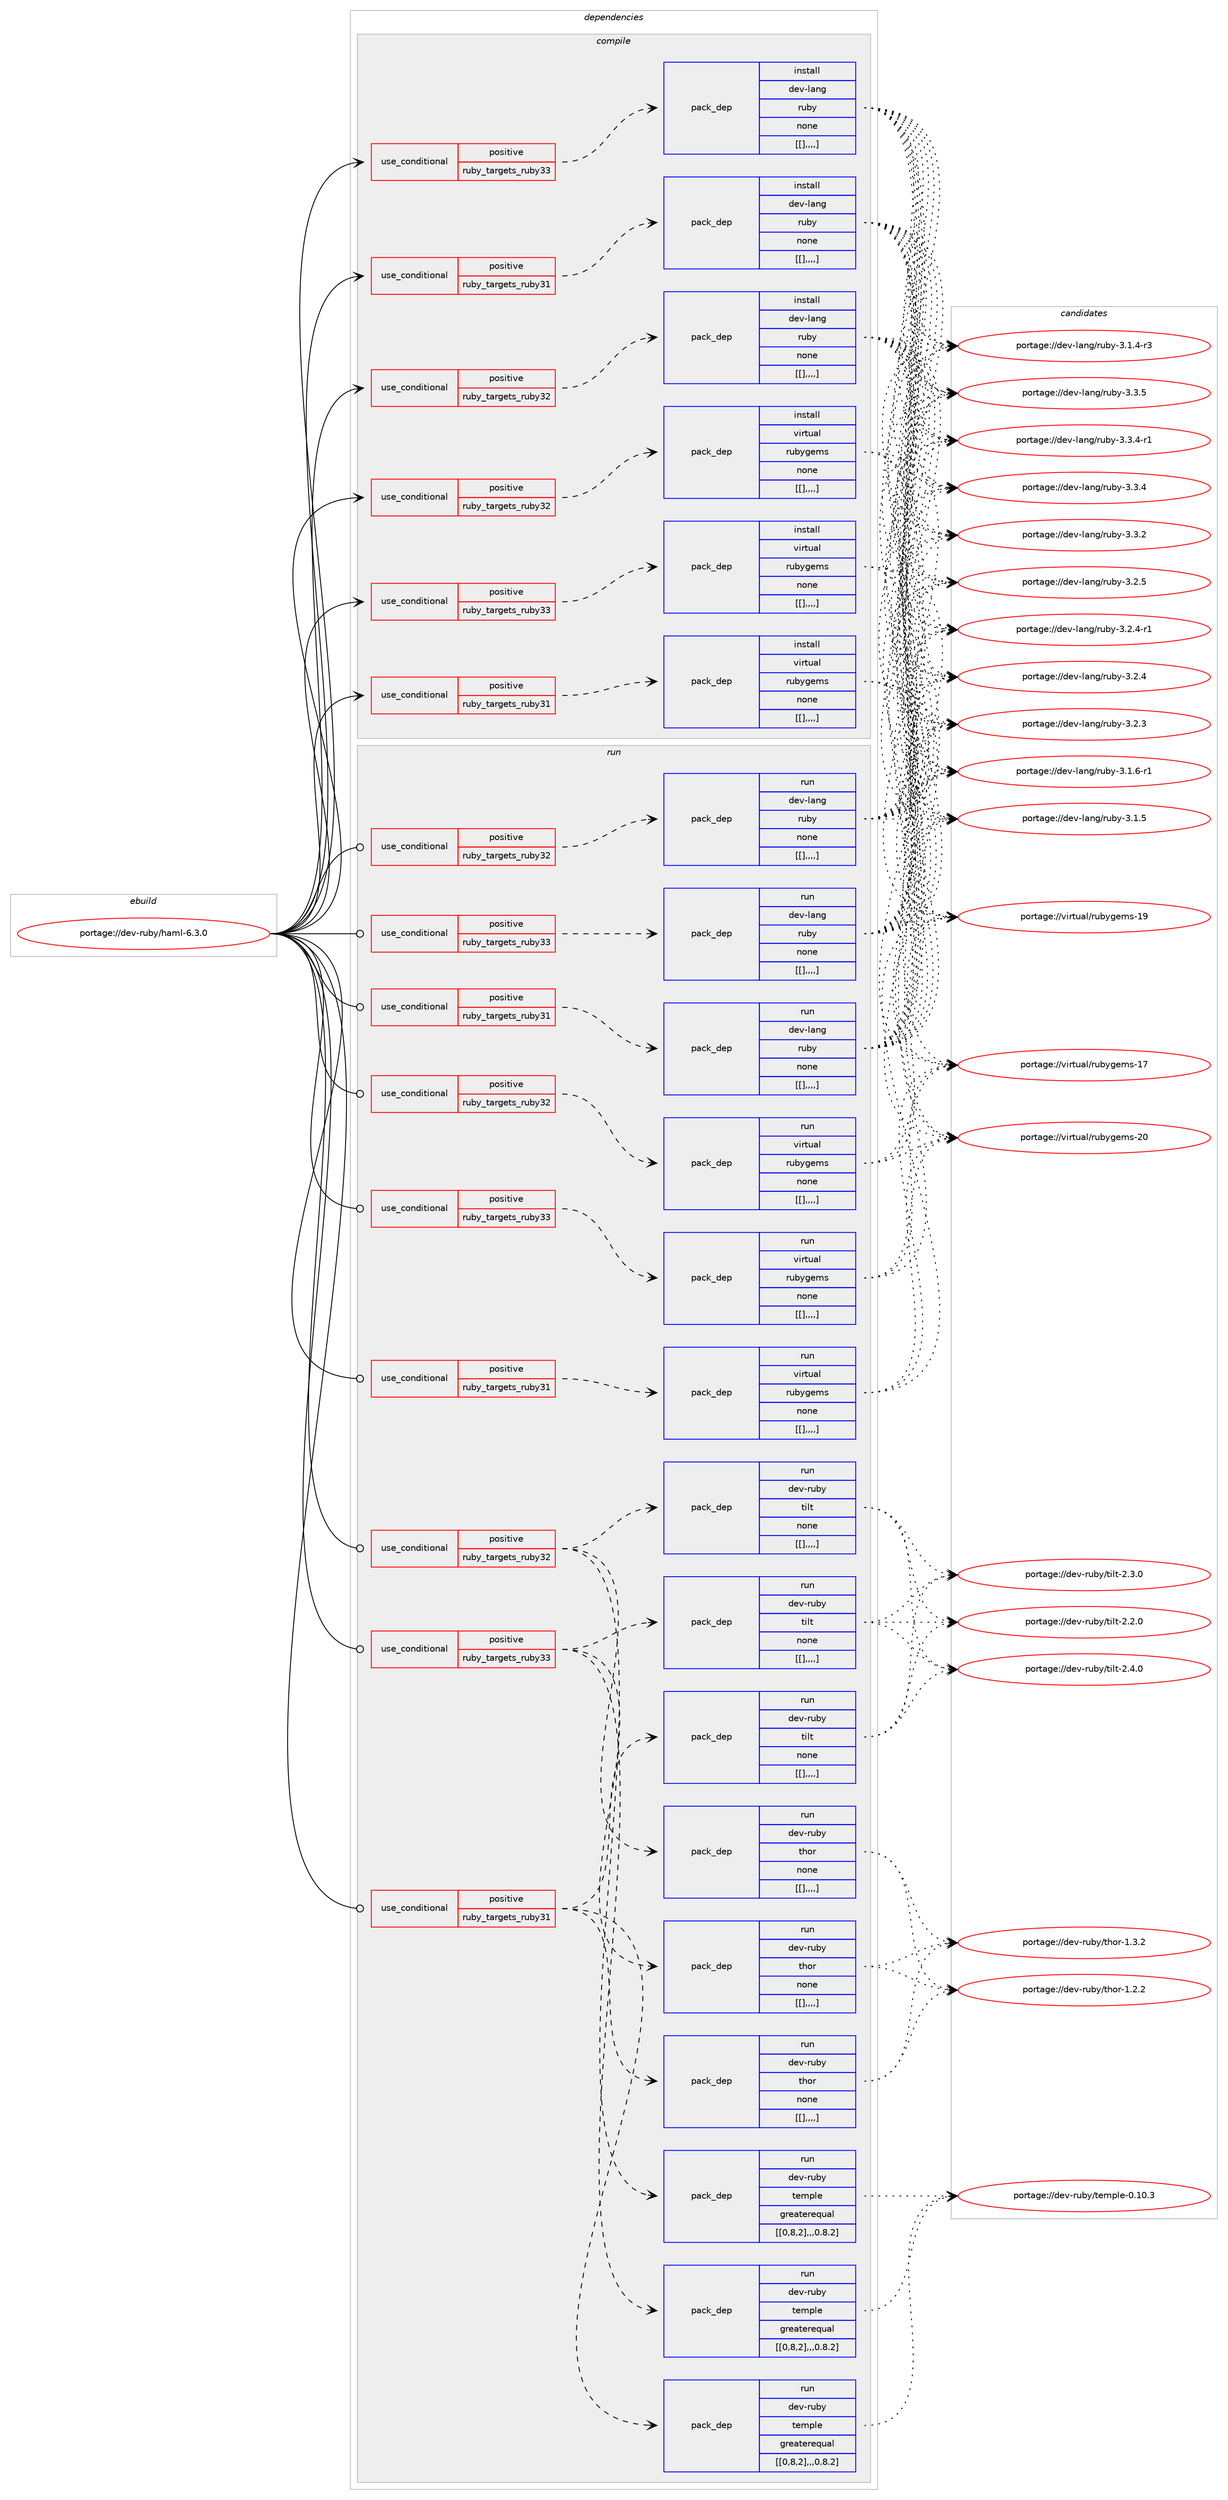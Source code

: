 digraph prolog {

# *************
# Graph options
# *************

newrank=true;
concentrate=true;
compound=true;
graph [rankdir=LR,fontname=Helvetica,fontsize=10,ranksep=1.5];#, ranksep=2.5, nodesep=0.2];
edge  [arrowhead=vee];
node  [fontname=Helvetica,fontsize=10];

# **********
# The ebuild
# **********

subgraph cluster_leftcol {
color=gray;
label=<<i>ebuild</i>>;
id [label="portage://dev-ruby/haml-6.3.0", color=red, width=4, href="../dev-ruby/haml-6.3.0.svg"];
}

# ****************
# The dependencies
# ****************

subgraph cluster_midcol {
color=gray;
label=<<i>dependencies</i>>;
subgraph cluster_compile {
fillcolor="#eeeeee";
style=filled;
label=<<i>compile</i>>;
subgraph cond52276 {
dependency195264 [label=<<TABLE BORDER="0" CELLBORDER="1" CELLSPACING="0" CELLPADDING="4"><TR><TD ROWSPAN="3" CELLPADDING="10">use_conditional</TD></TR><TR><TD>positive</TD></TR><TR><TD>ruby_targets_ruby31</TD></TR></TABLE>>, shape=none, color=red];
subgraph pack141578 {
dependency195267 [label=<<TABLE BORDER="0" CELLBORDER="1" CELLSPACING="0" CELLPADDING="4" WIDTH="220"><TR><TD ROWSPAN="6" CELLPADDING="30">pack_dep</TD></TR><TR><TD WIDTH="110">install</TD></TR><TR><TD>dev-lang</TD></TR><TR><TD>ruby</TD></TR><TR><TD>none</TD></TR><TR><TD>[[],,,,]</TD></TR></TABLE>>, shape=none, color=blue];
}
dependency195264:e -> dependency195267:w [weight=20,style="dashed",arrowhead="vee"];
}
id:e -> dependency195264:w [weight=20,style="solid",arrowhead="vee"];
subgraph cond52320 {
dependency195408 [label=<<TABLE BORDER="0" CELLBORDER="1" CELLSPACING="0" CELLPADDING="4"><TR><TD ROWSPAN="3" CELLPADDING="10">use_conditional</TD></TR><TR><TD>positive</TD></TR><TR><TD>ruby_targets_ruby31</TD></TR></TABLE>>, shape=none, color=red];
subgraph pack141654 {
dependency195412 [label=<<TABLE BORDER="0" CELLBORDER="1" CELLSPACING="0" CELLPADDING="4" WIDTH="220"><TR><TD ROWSPAN="6" CELLPADDING="30">pack_dep</TD></TR><TR><TD WIDTH="110">install</TD></TR><TR><TD>virtual</TD></TR><TR><TD>rubygems</TD></TR><TR><TD>none</TD></TR><TR><TD>[[],,,,]</TD></TR></TABLE>>, shape=none, color=blue];
}
dependency195408:e -> dependency195412:w [weight=20,style="dashed",arrowhead="vee"];
}
id:e -> dependency195408:w [weight=20,style="solid",arrowhead="vee"];
subgraph cond52357 {
dependency195420 [label=<<TABLE BORDER="0" CELLBORDER="1" CELLSPACING="0" CELLPADDING="4"><TR><TD ROWSPAN="3" CELLPADDING="10">use_conditional</TD></TR><TR><TD>positive</TD></TR><TR><TD>ruby_targets_ruby32</TD></TR></TABLE>>, shape=none, color=red];
subgraph pack141664 {
dependency195431 [label=<<TABLE BORDER="0" CELLBORDER="1" CELLSPACING="0" CELLPADDING="4" WIDTH="220"><TR><TD ROWSPAN="6" CELLPADDING="30">pack_dep</TD></TR><TR><TD WIDTH="110">install</TD></TR><TR><TD>dev-lang</TD></TR><TR><TD>ruby</TD></TR><TR><TD>none</TD></TR><TR><TD>[[],,,,]</TD></TR></TABLE>>, shape=none, color=blue];
}
dependency195420:e -> dependency195431:w [weight=20,style="dashed",arrowhead="vee"];
}
id:e -> dependency195420:w [weight=20,style="solid",arrowhead="vee"];
subgraph cond52369 {
dependency195451 [label=<<TABLE BORDER="0" CELLBORDER="1" CELLSPACING="0" CELLPADDING="4"><TR><TD ROWSPAN="3" CELLPADDING="10">use_conditional</TD></TR><TR><TD>positive</TD></TR><TR><TD>ruby_targets_ruby32</TD></TR></TABLE>>, shape=none, color=red];
subgraph pack141676 {
dependency195540 [label=<<TABLE BORDER="0" CELLBORDER="1" CELLSPACING="0" CELLPADDING="4" WIDTH="220"><TR><TD ROWSPAN="6" CELLPADDING="30">pack_dep</TD></TR><TR><TD WIDTH="110">install</TD></TR><TR><TD>virtual</TD></TR><TR><TD>rubygems</TD></TR><TR><TD>none</TD></TR><TR><TD>[[],,,,]</TD></TR></TABLE>>, shape=none, color=blue];
}
dependency195451:e -> dependency195540:w [weight=20,style="dashed",arrowhead="vee"];
}
id:e -> dependency195451:w [weight=20,style="solid",arrowhead="vee"];
subgraph cond52415 {
dependency195589 [label=<<TABLE BORDER="0" CELLBORDER="1" CELLSPACING="0" CELLPADDING="4"><TR><TD ROWSPAN="3" CELLPADDING="10">use_conditional</TD></TR><TR><TD>positive</TD></TR><TR><TD>ruby_targets_ruby33</TD></TR></TABLE>>, shape=none, color=red];
subgraph pack141751 {
dependency195683 [label=<<TABLE BORDER="0" CELLBORDER="1" CELLSPACING="0" CELLPADDING="4" WIDTH="220"><TR><TD ROWSPAN="6" CELLPADDING="30">pack_dep</TD></TR><TR><TD WIDTH="110">install</TD></TR><TR><TD>dev-lang</TD></TR><TR><TD>ruby</TD></TR><TR><TD>none</TD></TR><TR><TD>[[],,,,]</TD></TR></TABLE>>, shape=none, color=blue];
}
dependency195589:e -> dependency195683:w [weight=20,style="dashed",arrowhead="vee"];
}
id:e -> dependency195589:w [weight=20,style="solid",arrowhead="vee"];
subgraph cond52517 {
dependency195755 [label=<<TABLE BORDER="0" CELLBORDER="1" CELLSPACING="0" CELLPADDING="4"><TR><TD ROWSPAN="3" CELLPADDING="10">use_conditional</TD></TR><TR><TD>positive</TD></TR><TR><TD>ruby_targets_ruby33</TD></TR></TABLE>>, shape=none, color=red];
subgraph pack141834 {
dependency195760 [label=<<TABLE BORDER="0" CELLBORDER="1" CELLSPACING="0" CELLPADDING="4" WIDTH="220"><TR><TD ROWSPAN="6" CELLPADDING="30">pack_dep</TD></TR><TR><TD WIDTH="110">install</TD></TR><TR><TD>virtual</TD></TR><TR><TD>rubygems</TD></TR><TR><TD>none</TD></TR><TR><TD>[[],,,,]</TD></TR></TABLE>>, shape=none, color=blue];
}
dependency195755:e -> dependency195760:w [weight=20,style="dashed",arrowhead="vee"];
}
id:e -> dependency195755:w [weight=20,style="solid",arrowhead="vee"];
}
subgraph cluster_compileandrun {
fillcolor="#eeeeee";
style=filled;
label=<<i>compile and run</i>>;
}
subgraph cluster_run {
fillcolor="#eeeeee";
style=filled;
label=<<i>run</i>>;
subgraph cond52528 {
dependency195809 [label=<<TABLE BORDER="0" CELLBORDER="1" CELLSPACING="0" CELLPADDING="4"><TR><TD ROWSPAN="3" CELLPADDING="10">use_conditional</TD></TR><TR><TD>positive</TD></TR><TR><TD>ruby_targets_ruby31</TD></TR></TABLE>>, shape=none, color=red];
subgraph pack141889 {
dependency195895 [label=<<TABLE BORDER="0" CELLBORDER="1" CELLSPACING="0" CELLPADDING="4" WIDTH="220"><TR><TD ROWSPAN="6" CELLPADDING="30">pack_dep</TD></TR><TR><TD WIDTH="110">run</TD></TR><TR><TD>dev-lang</TD></TR><TR><TD>ruby</TD></TR><TR><TD>none</TD></TR><TR><TD>[[],,,,]</TD></TR></TABLE>>, shape=none, color=blue];
}
dependency195809:e -> dependency195895:w [weight=20,style="dashed",arrowhead="vee"];
}
id:e -> dependency195809:w [weight=20,style="solid",arrowhead="odot"];
subgraph cond52588 {
dependency196007 [label=<<TABLE BORDER="0" CELLBORDER="1" CELLSPACING="0" CELLPADDING="4"><TR><TD ROWSPAN="3" CELLPADDING="10">use_conditional</TD></TR><TR><TD>positive</TD></TR><TR><TD>ruby_targets_ruby31</TD></TR></TABLE>>, shape=none, color=red];
subgraph pack141988 {
dependency196032 [label=<<TABLE BORDER="0" CELLBORDER="1" CELLSPACING="0" CELLPADDING="4" WIDTH="220"><TR><TD ROWSPAN="6" CELLPADDING="30">pack_dep</TD></TR><TR><TD WIDTH="110">run</TD></TR><TR><TD>dev-ruby</TD></TR><TR><TD>temple</TD></TR><TR><TD>greaterequal</TD></TR><TR><TD>[[0,8,2],,,0.8.2]</TD></TR></TABLE>>, shape=none, color=blue];
}
dependency196007:e -> dependency196032:w [weight=20,style="dashed",arrowhead="vee"];
subgraph pack141990 {
dependency196056 [label=<<TABLE BORDER="0" CELLBORDER="1" CELLSPACING="0" CELLPADDING="4" WIDTH="220"><TR><TD ROWSPAN="6" CELLPADDING="30">pack_dep</TD></TR><TR><TD WIDTH="110">run</TD></TR><TR><TD>dev-ruby</TD></TR><TR><TD>thor</TD></TR><TR><TD>none</TD></TR><TR><TD>[[],,,,]</TD></TR></TABLE>>, shape=none, color=blue];
}
dependency196007:e -> dependency196056:w [weight=20,style="dashed",arrowhead="vee"];
subgraph pack142000 {
dependency196059 [label=<<TABLE BORDER="0" CELLBORDER="1" CELLSPACING="0" CELLPADDING="4" WIDTH="220"><TR><TD ROWSPAN="6" CELLPADDING="30">pack_dep</TD></TR><TR><TD WIDTH="110">run</TD></TR><TR><TD>dev-ruby</TD></TR><TR><TD>tilt</TD></TR><TR><TD>none</TD></TR><TR><TD>[[],,,,]</TD></TR></TABLE>>, shape=none, color=blue];
}
dependency196007:e -> dependency196059:w [weight=20,style="dashed",arrowhead="vee"];
}
id:e -> dependency196007:w [weight=20,style="solid",arrowhead="odot"];
subgraph cond52663 {
dependency196088 [label=<<TABLE BORDER="0" CELLBORDER="1" CELLSPACING="0" CELLPADDING="4"><TR><TD ROWSPAN="3" CELLPADDING="10">use_conditional</TD></TR><TR><TD>positive</TD></TR><TR><TD>ruby_targets_ruby31</TD></TR></TABLE>>, shape=none, color=red];
subgraph pack142016 {
dependency196098 [label=<<TABLE BORDER="0" CELLBORDER="1" CELLSPACING="0" CELLPADDING="4" WIDTH="220"><TR><TD ROWSPAN="6" CELLPADDING="30">pack_dep</TD></TR><TR><TD WIDTH="110">run</TD></TR><TR><TD>virtual</TD></TR><TR><TD>rubygems</TD></TR><TR><TD>none</TD></TR><TR><TD>[[],,,,]</TD></TR></TABLE>>, shape=none, color=blue];
}
dependency196088:e -> dependency196098:w [weight=20,style="dashed",arrowhead="vee"];
}
id:e -> dependency196088:w [weight=20,style="solid",arrowhead="odot"];
subgraph cond52670 {
dependency196122 [label=<<TABLE BORDER="0" CELLBORDER="1" CELLSPACING="0" CELLPADDING="4"><TR><TD ROWSPAN="3" CELLPADDING="10">use_conditional</TD></TR><TR><TD>positive</TD></TR><TR><TD>ruby_targets_ruby32</TD></TR></TABLE>>, shape=none, color=red];
subgraph pack142107 {
dependency196269 [label=<<TABLE BORDER="0" CELLBORDER="1" CELLSPACING="0" CELLPADDING="4" WIDTH="220"><TR><TD ROWSPAN="6" CELLPADDING="30">pack_dep</TD></TR><TR><TD WIDTH="110">run</TD></TR><TR><TD>dev-lang</TD></TR><TR><TD>ruby</TD></TR><TR><TD>none</TD></TR><TR><TD>[[],,,,]</TD></TR></TABLE>>, shape=none, color=blue];
}
dependency196122:e -> dependency196269:w [weight=20,style="dashed",arrowhead="vee"];
}
id:e -> dependency196122:w [weight=20,style="solid",arrowhead="odot"];
subgraph cond52757 {
dependency196351 [label=<<TABLE BORDER="0" CELLBORDER="1" CELLSPACING="0" CELLPADDING="4"><TR><TD ROWSPAN="3" CELLPADDING="10">use_conditional</TD></TR><TR><TD>positive</TD></TR><TR><TD>ruby_targets_ruby32</TD></TR></TABLE>>, shape=none, color=red];
subgraph pack142160 {
dependency196390 [label=<<TABLE BORDER="0" CELLBORDER="1" CELLSPACING="0" CELLPADDING="4" WIDTH="220"><TR><TD ROWSPAN="6" CELLPADDING="30">pack_dep</TD></TR><TR><TD WIDTH="110">run</TD></TR><TR><TD>dev-ruby</TD></TR><TR><TD>temple</TD></TR><TR><TD>greaterequal</TD></TR><TR><TD>[[0,8,2],,,0.8.2]</TD></TR></TABLE>>, shape=none, color=blue];
}
dependency196351:e -> dependency196390:w [weight=20,style="dashed",arrowhead="vee"];
subgraph pack142182 {
dependency196413 [label=<<TABLE BORDER="0" CELLBORDER="1" CELLSPACING="0" CELLPADDING="4" WIDTH="220"><TR><TD ROWSPAN="6" CELLPADDING="30">pack_dep</TD></TR><TR><TD WIDTH="110">run</TD></TR><TR><TD>dev-ruby</TD></TR><TR><TD>thor</TD></TR><TR><TD>none</TD></TR><TR><TD>[[],,,,]</TD></TR></TABLE>>, shape=none, color=blue];
}
dependency196351:e -> dependency196413:w [weight=20,style="dashed",arrowhead="vee"];
subgraph pack142196 {
dependency196420 [label=<<TABLE BORDER="0" CELLBORDER="1" CELLSPACING="0" CELLPADDING="4" WIDTH="220"><TR><TD ROWSPAN="6" CELLPADDING="30">pack_dep</TD></TR><TR><TD WIDTH="110">run</TD></TR><TR><TD>dev-ruby</TD></TR><TR><TD>tilt</TD></TR><TR><TD>none</TD></TR><TR><TD>[[],,,,]</TD></TR></TABLE>>, shape=none, color=blue];
}
dependency196351:e -> dependency196420:w [weight=20,style="dashed",arrowhead="vee"];
}
id:e -> dependency196351:w [weight=20,style="solid",arrowhead="odot"];
subgraph cond52820 {
dependency196444 [label=<<TABLE BORDER="0" CELLBORDER="1" CELLSPACING="0" CELLPADDING="4"><TR><TD ROWSPAN="3" CELLPADDING="10">use_conditional</TD></TR><TR><TD>positive</TD></TR><TR><TD>ruby_targets_ruby32</TD></TR></TABLE>>, shape=none, color=red];
subgraph pack142223 {
dependency196463 [label=<<TABLE BORDER="0" CELLBORDER="1" CELLSPACING="0" CELLPADDING="4" WIDTH="220"><TR><TD ROWSPAN="6" CELLPADDING="30">pack_dep</TD></TR><TR><TD WIDTH="110">run</TD></TR><TR><TD>virtual</TD></TR><TR><TD>rubygems</TD></TR><TR><TD>none</TD></TR><TR><TD>[[],,,,]</TD></TR></TABLE>>, shape=none, color=blue];
}
dependency196444:e -> dependency196463:w [weight=20,style="dashed",arrowhead="vee"];
}
id:e -> dependency196444:w [weight=20,style="solid",arrowhead="odot"];
subgraph cond52842 {
dependency196489 [label=<<TABLE BORDER="0" CELLBORDER="1" CELLSPACING="0" CELLPADDING="4"><TR><TD ROWSPAN="3" CELLPADDING="10">use_conditional</TD></TR><TR><TD>positive</TD></TR><TR><TD>ruby_targets_ruby33</TD></TR></TABLE>>, shape=none, color=red];
subgraph pack142262 {
dependency196553 [label=<<TABLE BORDER="0" CELLBORDER="1" CELLSPACING="0" CELLPADDING="4" WIDTH="220"><TR><TD ROWSPAN="6" CELLPADDING="30">pack_dep</TD></TR><TR><TD WIDTH="110">run</TD></TR><TR><TD>dev-lang</TD></TR><TR><TD>ruby</TD></TR><TR><TD>none</TD></TR><TR><TD>[[],,,,]</TD></TR></TABLE>>, shape=none, color=blue];
}
dependency196489:e -> dependency196553:w [weight=20,style="dashed",arrowhead="vee"];
}
id:e -> dependency196489:w [weight=20,style="solid",arrowhead="odot"];
subgraph cond52902 {
dependency196650 [label=<<TABLE BORDER="0" CELLBORDER="1" CELLSPACING="0" CELLPADDING="4"><TR><TD ROWSPAN="3" CELLPADDING="10">use_conditional</TD></TR><TR><TD>positive</TD></TR><TR><TD>ruby_targets_ruby33</TD></TR></TABLE>>, shape=none, color=red];
subgraph pack142328 {
dependency196654 [label=<<TABLE BORDER="0" CELLBORDER="1" CELLSPACING="0" CELLPADDING="4" WIDTH="220"><TR><TD ROWSPAN="6" CELLPADDING="30">pack_dep</TD></TR><TR><TD WIDTH="110">run</TD></TR><TR><TD>dev-ruby</TD></TR><TR><TD>temple</TD></TR><TR><TD>greaterequal</TD></TR><TR><TD>[[0,8,2],,,0.8.2]</TD></TR></TABLE>>, shape=none, color=blue];
}
dependency196650:e -> dependency196654:w [weight=20,style="dashed",arrowhead="vee"];
subgraph pack142331 {
dependency196657 [label=<<TABLE BORDER="0" CELLBORDER="1" CELLSPACING="0" CELLPADDING="4" WIDTH="220"><TR><TD ROWSPAN="6" CELLPADDING="30">pack_dep</TD></TR><TR><TD WIDTH="110">run</TD></TR><TR><TD>dev-ruby</TD></TR><TR><TD>thor</TD></TR><TR><TD>none</TD></TR><TR><TD>[[],,,,]</TD></TR></TABLE>>, shape=none, color=blue];
}
dependency196650:e -> dependency196657:w [weight=20,style="dashed",arrowhead="vee"];
subgraph pack142334 {
dependency196678 [label=<<TABLE BORDER="0" CELLBORDER="1" CELLSPACING="0" CELLPADDING="4" WIDTH="220"><TR><TD ROWSPAN="6" CELLPADDING="30">pack_dep</TD></TR><TR><TD WIDTH="110">run</TD></TR><TR><TD>dev-ruby</TD></TR><TR><TD>tilt</TD></TR><TR><TD>none</TD></TR><TR><TD>[[],,,,]</TD></TR></TABLE>>, shape=none, color=blue];
}
dependency196650:e -> dependency196678:w [weight=20,style="dashed",arrowhead="vee"];
}
id:e -> dependency196650:w [weight=20,style="solid",arrowhead="odot"];
subgraph cond52951 {
dependency196762 [label=<<TABLE BORDER="0" CELLBORDER="1" CELLSPACING="0" CELLPADDING="4"><TR><TD ROWSPAN="3" CELLPADDING="10">use_conditional</TD></TR><TR><TD>positive</TD></TR><TR><TD>ruby_targets_ruby33</TD></TR></TABLE>>, shape=none, color=red];
subgraph pack142389 {
dependency196786 [label=<<TABLE BORDER="0" CELLBORDER="1" CELLSPACING="0" CELLPADDING="4" WIDTH="220"><TR><TD ROWSPAN="6" CELLPADDING="30">pack_dep</TD></TR><TR><TD WIDTH="110">run</TD></TR><TR><TD>virtual</TD></TR><TR><TD>rubygems</TD></TR><TR><TD>none</TD></TR><TR><TD>[[],,,,]</TD></TR></TABLE>>, shape=none, color=blue];
}
dependency196762:e -> dependency196786:w [weight=20,style="dashed",arrowhead="vee"];
}
id:e -> dependency196762:w [weight=20,style="solid",arrowhead="odot"];
}
}

# **************
# The candidates
# **************

subgraph cluster_choices {
rank=same;
color=gray;
label=<<i>candidates</i>>;

subgraph choice141958 {
color=black;
nodesep=1;
choice10010111845108971101034711411798121455146514653 [label="portage://dev-lang/ruby-3.3.5", color=red, width=4,href="../dev-lang/ruby-3.3.5.svg"];
choice100101118451089711010347114117981214551465146524511449 [label="portage://dev-lang/ruby-3.3.4-r1", color=red, width=4,href="../dev-lang/ruby-3.3.4-r1.svg"];
choice10010111845108971101034711411798121455146514652 [label="portage://dev-lang/ruby-3.3.4", color=red, width=4,href="../dev-lang/ruby-3.3.4.svg"];
choice10010111845108971101034711411798121455146514650 [label="portage://dev-lang/ruby-3.3.2", color=red, width=4,href="../dev-lang/ruby-3.3.2.svg"];
choice10010111845108971101034711411798121455146504653 [label="portage://dev-lang/ruby-3.2.5", color=red, width=4,href="../dev-lang/ruby-3.2.5.svg"];
choice100101118451089711010347114117981214551465046524511449 [label="portage://dev-lang/ruby-3.2.4-r1", color=red, width=4,href="../dev-lang/ruby-3.2.4-r1.svg"];
choice10010111845108971101034711411798121455146504652 [label="portage://dev-lang/ruby-3.2.4", color=red, width=4,href="../dev-lang/ruby-3.2.4.svg"];
choice10010111845108971101034711411798121455146504651 [label="portage://dev-lang/ruby-3.2.3", color=red, width=4,href="../dev-lang/ruby-3.2.3.svg"];
choice100101118451089711010347114117981214551464946544511449 [label="portage://dev-lang/ruby-3.1.6-r1", color=red, width=4,href="../dev-lang/ruby-3.1.6-r1.svg"];
choice10010111845108971101034711411798121455146494653 [label="portage://dev-lang/ruby-3.1.5", color=red, width=4,href="../dev-lang/ruby-3.1.5.svg"];
choice100101118451089711010347114117981214551464946524511451 [label="portage://dev-lang/ruby-3.1.4-r3", color=red, width=4,href="../dev-lang/ruby-3.1.4-r3.svg"];
dependency195267:e -> choice10010111845108971101034711411798121455146514653:w [style=dotted,weight="100"];
dependency195267:e -> choice100101118451089711010347114117981214551465146524511449:w [style=dotted,weight="100"];
dependency195267:e -> choice10010111845108971101034711411798121455146514652:w [style=dotted,weight="100"];
dependency195267:e -> choice10010111845108971101034711411798121455146514650:w [style=dotted,weight="100"];
dependency195267:e -> choice10010111845108971101034711411798121455146504653:w [style=dotted,weight="100"];
dependency195267:e -> choice100101118451089711010347114117981214551465046524511449:w [style=dotted,weight="100"];
dependency195267:e -> choice10010111845108971101034711411798121455146504652:w [style=dotted,weight="100"];
dependency195267:e -> choice10010111845108971101034711411798121455146504651:w [style=dotted,weight="100"];
dependency195267:e -> choice100101118451089711010347114117981214551464946544511449:w [style=dotted,weight="100"];
dependency195267:e -> choice10010111845108971101034711411798121455146494653:w [style=dotted,weight="100"];
dependency195267:e -> choice100101118451089711010347114117981214551464946524511451:w [style=dotted,weight="100"];
}
subgraph choice141981 {
color=black;
nodesep=1;
choice118105114116117971084711411798121103101109115455048 [label="portage://virtual/rubygems-20", color=red, width=4,href="../virtual/rubygems-20.svg"];
choice118105114116117971084711411798121103101109115454957 [label="portage://virtual/rubygems-19", color=red, width=4,href="../virtual/rubygems-19.svg"];
choice118105114116117971084711411798121103101109115454955 [label="portage://virtual/rubygems-17", color=red, width=4,href="../virtual/rubygems-17.svg"];
dependency195412:e -> choice118105114116117971084711411798121103101109115455048:w [style=dotted,weight="100"];
dependency195412:e -> choice118105114116117971084711411798121103101109115454957:w [style=dotted,weight="100"];
dependency195412:e -> choice118105114116117971084711411798121103101109115454955:w [style=dotted,weight="100"];
}
subgraph choice141982 {
color=black;
nodesep=1;
choice10010111845108971101034711411798121455146514653 [label="portage://dev-lang/ruby-3.3.5", color=red, width=4,href="../dev-lang/ruby-3.3.5.svg"];
choice100101118451089711010347114117981214551465146524511449 [label="portage://dev-lang/ruby-3.3.4-r1", color=red, width=4,href="../dev-lang/ruby-3.3.4-r1.svg"];
choice10010111845108971101034711411798121455146514652 [label="portage://dev-lang/ruby-3.3.4", color=red, width=4,href="../dev-lang/ruby-3.3.4.svg"];
choice10010111845108971101034711411798121455146514650 [label="portage://dev-lang/ruby-3.3.2", color=red, width=4,href="../dev-lang/ruby-3.3.2.svg"];
choice10010111845108971101034711411798121455146504653 [label="portage://dev-lang/ruby-3.2.5", color=red, width=4,href="../dev-lang/ruby-3.2.5.svg"];
choice100101118451089711010347114117981214551465046524511449 [label="portage://dev-lang/ruby-3.2.4-r1", color=red, width=4,href="../dev-lang/ruby-3.2.4-r1.svg"];
choice10010111845108971101034711411798121455146504652 [label="portage://dev-lang/ruby-3.2.4", color=red, width=4,href="../dev-lang/ruby-3.2.4.svg"];
choice10010111845108971101034711411798121455146504651 [label="portage://dev-lang/ruby-3.2.3", color=red, width=4,href="../dev-lang/ruby-3.2.3.svg"];
choice100101118451089711010347114117981214551464946544511449 [label="portage://dev-lang/ruby-3.1.6-r1", color=red, width=4,href="../dev-lang/ruby-3.1.6-r1.svg"];
choice10010111845108971101034711411798121455146494653 [label="portage://dev-lang/ruby-3.1.5", color=red, width=4,href="../dev-lang/ruby-3.1.5.svg"];
choice100101118451089711010347114117981214551464946524511451 [label="portage://dev-lang/ruby-3.1.4-r3", color=red, width=4,href="../dev-lang/ruby-3.1.4-r3.svg"];
dependency195431:e -> choice10010111845108971101034711411798121455146514653:w [style=dotted,weight="100"];
dependency195431:e -> choice100101118451089711010347114117981214551465146524511449:w [style=dotted,weight="100"];
dependency195431:e -> choice10010111845108971101034711411798121455146514652:w [style=dotted,weight="100"];
dependency195431:e -> choice10010111845108971101034711411798121455146514650:w [style=dotted,weight="100"];
dependency195431:e -> choice10010111845108971101034711411798121455146504653:w [style=dotted,weight="100"];
dependency195431:e -> choice100101118451089711010347114117981214551465046524511449:w [style=dotted,weight="100"];
dependency195431:e -> choice10010111845108971101034711411798121455146504652:w [style=dotted,weight="100"];
dependency195431:e -> choice10010111845108971101034711411798121455146504651:w [style=dotted,weight="100"];
dependency195431:e -> choice100101118451089711010347114117981214551464946544511449:w [style=dotted,weight="100"];
dependency195431:e -> choice10010111845108971101034711411798121455146494653:w [style=dotted,weight="100"];
dependency195431:e -> choice100101118451089711010347114117981214551464946524511451:w [style=dotted,weight="100"];
}
subgraph choice141994 {
color=black;
nodesep=1;
choice118105114116117971084711411798121103101109115455048 [label="portage://virtual/rubygems-20", color=red, width=4,href="../virtual/rubygems-20.svg"];
choice118105114116117971084711411798121103101109115454957 [label="portage://virtual/rubygems-19", color=red, width=4,href="../virtual/rubygems-19.svg"];
choice118105114116117971084711411798121103101109115454955 [label="portage://virtual/rubygems-17", color=red, width=4,href="../virtual/rubygems-17.svg"];
dependency195540:e -> choice118105114116117971084711411798121103101109115455048:w [style=dotted,weight="100"];
dependency195540:e -> choice118105114116117971084711411798121103101109115454957:w [style=dotted,weight="100"];
dependency195540:e -> choice118105114116117971084711411798121103101109115454955:w [style=dotted,weight="100"];
}
subgraph choice142010 {
color=black;
nodesep=1;
choice10010111845108971101034711411798121455146514653 [label="portage://dev-lang/ruby-3.3.5", color=red, width=4,href="../dev-lang/ruby-3.3.5.svg"];
choice100101118451089711010347114117981214551465146524511449 [label="portage://dev-lang/ruby-3.3.4-r1", color=red, width=4,href="../dev-lang/ruby-3.3.4-r1.svg"];
choice10010111845108971101034711411798121455146514652 [label="portage://dev-lang/ruby-3.3.4", color=red, width=4,href="../dev-lang/ruby-3.3.4.svg"];
choice10010111845108971101034711411798121455146514650 [label="portage://dev-lang/ruby-3.3.2", color=red, width=4,href="../dev-lang/ruby-3.3.2.svg"];
choice10010111845108971101034711411798121455146504653 [label="portage://dev-lang/ruby-3.2.5", color=red, width=4,href="../dev-lang/ruby-3.2.5.svg"];
choice100101118451089711010347114117981214551465046524511449 [label="portage://dev-lang/ruby-3.2.4-r1", color=red, width=4,href="../dev-lang/ruby-3.2.4-r1.svg"];
choice10010111845108971101034711411798121455146504652 [label="portage://dev-lang/ruby-3.2.4", color=red, width=4,href="../dev-lang/ruby-3.2.4.svg"];
choice10010111845108971101034711411798121455146504651 [label="portage://dev-lang/ruby-3.2.3", color=red, width=4,href="../dev-lang/ruby-3.2.3.svg"];
choice100101118451089711010347114117981214551464946544511449 [label="portage://dev-lang/ruby-3.1.6-r1", color=red, width=4,href="../dev-lang/ruby-3.1.6-r1.svg"];
choice10010111845108971101034711411798121455146494653 [label="portage://dev-lang/ruby-3.1.5", color=red, width=4,href="../dev-lang/ruby-3.1.5.svg"];
choice100101118451089711010347114117981214551464946524511451 [label="portage://dev-lang/ruby-3.1.4-r3", color=red, width=4,href="../dev-lang/ruby-3.1.4-r3.svg"];
dependency195683:e -> choice10010111845108971101034711411798121455146514653:w [style=dotted,weight="100"];
dependency195683:e -> choice100101118451089711010347114117981214551465146524511449:w [style=dotted,weight="100"];
dependency195683:e -> choice10010111845108971101034711411798121455146514652:w [style=dotted,weight="100"];
dependency195683:e -> choice10010111845108971101034711411798121455146514650:w [style=dotted,weight="100"];
dependency195683:e -> choice10010111845108971101034711411798121455146504653:w [style=dotted,weight="100"];
dependency195683:e -> choice100101118451089711010347114117981214551465046524511449:w [style=dotted,weight="100"];
dependency195683:e -> choice10010111845108971101034711411798121455146504652:w [style=dotted,weight="100"];
dependency195683:e -> choice10010111845108971101034711411798121455146504651:w [style=dotted,weight="100"];
dependency195683:e -> choice100101118451089711010347114117981214551464946544511449:w [style=dotted,weight="100"];
dependency195683:e -> choice10010111845108971101034711411798121455146494653:w [style=dotted,weight="100"];
dependency195683:e -> choice100101118451089711010347114117981214551464946524511451:w [style=dotted,weight="100"];
}
subgraph choice142019 {
color=black;
nodesep=1;
choice118105114116117971084711411798121103101109115455048 [label="portage://virtual/rubygems-20", color=red, width=4,href="../virtual/rubygems-20.svg"];
choice118105114116117971084711411798121103101109115454957 [label="portage://virtual/rubygems-19", color=red, width=4,href="../virtual/rubygems-19.svg"];
choice118105114116117971084711411798121103101109115454955 [label="portage://virtual/rubygems-17", color=red, width=4,href="../virtual/rubygems-17.svg"];
dependency195760:e -> choice118105114116117971084711411798121103101109115455048:w [style=dotted,weight="100"];
dependency195760:e -> choice118105114116117971084711411798121103101109115454957:w [style=dotted,weight="100"];
dependency195760:e -> choice118105114116117971084711411798121103101109115454955:w [style=dotted,weight="100"];
}
subgraph choice142038 {
color=black;
nodesep=1;
choice10010111845108971101034711411798121455146514653 [label="portage://dev-lang/ruby-3.3.5", color=red, width=4,href="../dev-lang/ruby-3.3.5.svg"];
choice100101118451089711010347114117981214551465146524511449 [label="portage://dev-lang/ruby-3.3.4-r1", color=red, width=4,href="../dev-lang/ruby-3.3.4-r1.svg"];
choice10010111845108971101034711411798121455146514652 [label="portage://dev-lang/ruby-3.3.4", color=red, width=4,href="../dev-lang/ruby-3.3.4.svg"];
choice10010111845108971101034711411798121455146514650 [label="portage://dev-lang/ruby-3.3.2", color=red, width=4,href="../dev-lang/ruby-3.3.2.svg"];
choice10010111845108971101034711411798121455146504653 [label="portage://dev-lang/ruby-3.2.5", color=red, width=4,href="../dev-lang/ruby-3.2.5.svg"];
choice100101118451089711010347114117981214551465046524511449 [label="portage://dev-lang/ruby-3.2.4-r1", color=red, width=4,href="../dev-lang/ruby-3.2.4-r1.svg"];
choice10010111845108971101034711411798121455146504652 [label="portage://dev-lang/ruby-3.2.4", color=red, width=4,href="../dev-lang/ruby-3.2.4.svg"];
choice10010111845108971101034711411798121455146504651 [label="portage://dev-lang/ruby-3.2.3", color=red, width=4,href="../dev-lang/ruby-3.2.3.svg"];
choice100101118451089711010347114117981214551464946544511449 [label="portage://dev-lang/ruby-3.1.6-r1", color=red, width=4,href="../dev-lang/ruby-3.1.6-r1.svg"];
choice10010111845108971101034711411798121455146494653 [label="portage://dev-lang/ruby-3.1.5", color=red, width=4,href="../dev-lang/ruby-3.1.5.svg"];
choice100101118451089711010347114117981214551464946524511451 [label="portage://dev-lang/ruby-3.1.4-r3", color=red, width=4,href="../dev-lang/ruby-3.1.4-r3.svg"];
dependency195895:e -> choice10010111845108971101034711411798121455146514653:w [style=dotted,weight="100"];
dependency195895:e -> choice100101118451089711010347114117981214551465146524511449:w [style=dotted,weight="100"];
dependency195895:e -> choice10010111845108971101034711411798121455146514652:w [style=dotted,weight="100"];
dependency195895:e -> choice10010111845108971101034711411798121455146514650:w [style=dotted,weight="100"];
dependency195895:e -> choice10010111845108971101034711411798121455146504653:w [style=dotted,weight="100"];
dependency195895:e -> choice100101118451089711010347114117981214551465046524511449:w [style=dotted,weight="100"];
dependency195895:e -> choice10010111845108971101034711411798121455146504652:w [style=dotted,weight="100"];
dependency195895:e -> choice10010111845108971101034711411798121455146504651:w [style=dotted,weight="100"];
dependency195895:e -> choice100101118451089711010347114117981214551464946544511449:w [style=dotted,weight="100"];
dependency195895:e -> choice10010111845108971101034711411798121455146494653:w [style=dotted,weight="100"];
dependency195895:e -> choice100101118451089711010347114117981214551464946524511451:w [style=dotted,weight="100"];
}
subgraph choice142104 {
color=black;
nodesep=1;
choice10010111845114117981214711610110911210810145484649484651 [label="portage://dev-ruby/temple-0.10.3", color=red, width=4,href="../dev-ruby/temple-0.10.3.svg"];
dependency196032:e -> choice10010111845114117981214711610110911210810145484649484651:w [style=dotted,weight="100"];
}
subgraph choice142140 {
color=black;
nodesep=1;
choice100101118451141179812147116104111114454946514650 [label="portage://dev-ruby/thor-1.3.2", color=red, width=4,href="../dev-ruby/thor-1.3.2.svg"];
choice100101118451141179812147116104111114454946504650 [label="portage://dev-ruby/thor-1.2.2", color=red, width=4,href="../dev-ruby/thor-1.2.2.svg"];
dependency196056:e -> choice100101118451141179812147116104111114454946514650:w [style=dotted,weight="100"];
dependency196056:e -> choice100101118451141179812147116104111114454946504650:w [style=dotted,weight="100"];
}
subgraph choice142157 {
color=black;
nodesep=1;
choice100101118451141179812147116105108116455046524648 [label="portage://dev-ruby/tilt-2.4.0", color=red, width=4,href="../dev-ruby/tilt-2.4.0.svg"];
choice100101118451141179812147116105108116455046514648 [label="portage://dev-ruby/tilt-2.3.0", color=red, width=4,href="../dev-ruby/tilt-2.3.0.svg"];
choice100101118451141179812147116105108116455046504648 [label="portage://dev-ruby/tilt-2.2.0", color=red, width=4,href="../dev-ruby/tilt-2.2.0.svg"];
dependency196059:e -> choice100101118451141179812147116105108116455046524648:w [style=dotted,weight="100"];
dependency196059:e -> choice100101118451141179812147116105108116455046514648:w [style=dotted,weight="100"];
dependency196059:e -> choice100101118451141179812147116105108116455046504648:w [style=dotted,weight="100"];
}
subgraph choice142161 {
color=black;
nodesep=1;
choice118105114116117971084711411798121103101109115455048 [label="portage://virtual/rubygems-20", color=red, width=4,href="../virtual/rubygems-20.svg"];
choice118105114116117971084711411798121103101109115454957 [label="portage://virtual/rubygems-19", color=red, width=4,href="../virtual/rubygems-19.svg"];
choice118105114116117971084711411798121103101109115454955 [label="portage://virtual/rubygems-17", color=red, width=4,href="../virtual/rubygems-17.svg"];
dependency196098:e -> choice118105114116117971084711411798121103101109115455048:w [style=dotted,weight="100"];
dependency196098:e -> choice118105114116117971084711411798121103101109115454957:w [style=dotted,weight="100"];
dependency196098:e -> choice118105114116117971084711411798121103101109115454955:w [style=dotted,weight="100"];
}
subgraph choice142171 {
color=black;
nodesep=1;
choice10010111845108971101034711411798121455146514653 [label="portage://dev-lang/ruby-3.3.5", color=red, width=4,href="../dev-lang/ruby-3.3.5.svg"];
choice100101118451089711010347114117981214551465146524511449 [label="portage://dev-lang/ruby-3.3.4-r1", color=red, width=4,href="../dev-lang/ruby-3.3.4-r1.svg"];
choice10010111845108971101034711411798121455146514652 [label="portage://dev-lang/ruby-3.3.4", color=red, width=4,href="../dev-lang/ruby-3.3.4.svg"];
choice10010111845108971101034711411798121455146514650 [label="portage://dev-lang/ruby-3.3.2", color=red, width=4,href="../dev-lang/ruby-3.3.2.svg"];
choice10010111845108971101034711411798121455146504653 [label="portage://dev-lang/ruby-3.2.5", color=red, width=4,href="../dev-lang/ruby-3.2.5.svg"];
choice100101118451089711010347114117981214551465046524511449 [label="portage://dev-lang/ruby-3.2.4-r1", color=red, width=4,href="../dev-lang/ruby-3.2.4-r1.svg"];
choice10010111845108971101034711411798121455146504652 [label="portage://dev-lang/ruby-3.2.4", color=red, width=4,href="../dev-lang/ruby-3.2.4.svg"];
choice10010111845108971101034711411798121455146504651 [label="portage://dev-lang/ruby-3.2.3", color=red, width=4,href="../dev-lang/ruby-3.2.3.svg"];
choice100101118451089711010347114117981214551464946544511449 [label="portage://dev-lang/ruby-3.1.6-r1", color=red, width=4,href="../dev-lang/ruby-3.1.6-r1.svg"];
choice10010111845108971101034711411798121455146494653 [label="portage://dev-lang/ruby-3.1.5", color=red, width=4,href="../dev-lang/ruby-3.1.5.svg"];
choice100101118451089711010347114117981214551464946524511451 [label="portage://dev-lang/ruby-3.1.4-r3", color=red, width=4,href="../dev-lang/ruby-3.1.4-r3.svg"];
dependency196269:e -> choice10010111845108971101034711411798121455146514653:w [style=dotted,weight="100"];
dependency196269:e -> choice100101118451089711010347114117981214551465146524511449:w [style=dotted,weight="100"];
dependency196269:e -> choice10010111845108971101034711411798121455146514652:w [style=dotted,weight="100"];
dependency196269:e -> choice10010111845108971101034711411798121455146514650:w [style=dotted,weight="100"];
dependency196269:e -> choice10010111845108971101034711411798121455146504653:w [style=dotted,weight="100"];
dependency196269:e -> choice100101118451089711010347114117981214551465046524511449:w [style=dotted,weight="100"];
dependency196269:e -> choice10010111845108971101034711411798121455146504652:w [style=dotted,weight="100"];
dependency196269:e -> choice10010111845108971101034711411798121455146504651:w [style=dotted,weight="100"];
dependency196269:e -> choice100101118451089711010347114117981214551464946544511449:w [style=dotted,weight="100"];
dependency196269:e -> choice10010111845108971101034711411798121455146494653:w [style=dotted,weight="100"];
dependency196269:e -> choice100101118451089711010347114117981214551464946524511451:w [style=dotted,weight="100"];
}
subgraph choice142207 {
color=black;
nodesep=1;
choice10010111845114117981214711610110911210810145484649484651 [label="portage://dev-ruby/temple-0.10.3", color=red, width=4,href="../dev-ruby/temple-0.10.3.svg"];
dependency196390:e -> choice10010111845114117981214711610110911210810145484649484651:w [style=dotted,weight="100"];
}
subgraph choice142211 {
color=black;
nodesep=1;
choice100101118451141179812147116104111114454946514650 [label="portage://dev-ruby/thor-1.3.2", color=red, width=4,href="../dev-ruby/thor-1.3.2.svg"];
choice100101118451141179812147116104111114454946504650 [label="portage://dev-ruby/thor-1.2.2", color=red, width=4,href="../dev-ruby/thor-1.2.2.svg"];
dependency196413:e -> choice100101118451141179812147116104111114454946514650:w [style=dotted,weight="100"];
dependency196413:e -> choice100101118451141179812147116104111114454946504650:w [style=dotted,weight="100"];
}
subgraph choice142222 {
color=black;
nodesep=1;
choice100101118451141179812147116105108116455046524648 [label="portage://dev-ruby/tilt-2.4.0", color=red, width=4,href="../dev-ruby/tilt-2.4.0.svg"];
choice100101118451141179812147116105108116455046514648 [label="portage://dev-ruby/tilt-2.3.0", color=red, width=4,href="../dev-ruby/tilt-2.3.0.svg"];
choice100101118451141179812147116105108116455046504648 [label="portage://dev-ruby/tilt-2.2.0", color=red, width=4,href="../dev-ruby/tilt-2.2.0.svg"];
dependency196420:e -> choice100101118451141179812147116105108116455046524648:w [style=dotted,weight="100"];
dependency196420:e -> choice100101118451141179812147116105108116455046514648:w [style=dotted,weight="100"];
dependency196420:e -> choice100101118451141179812147116105108116455046504648:w [style=dotted,weight="100"];
}
subgraph choice142245 {
color=black;
nodesep=1;
choice118105114116117971084711411798121103101109115455048 [label="portage://virtual/rubygems-20", color=red, width=4,href="../virtual/rubygems-20.svg"];
choice118105114116117971084711411798121103101109115454957 [label="portage://virtual/rubygems-19", color=red, width=4,href="../virtual/rubygems-19.svg"];
choice118105114116117971084711411798121103101109115454955 [label="portage://virtual/rubygems-17", color=red, width=4,href="../virtual/rubygems-17.svg"];
dependency196463:e -> choice118105114116117971084711411798121103101109115455048:w [style=dotted,weight="100"];
dependency196463:e -> choice118105114116117971084711411798121103101109115454957:w [style=dotted,weight="100"];
dependency196463:e -> choice118105114116117971084711411798121103101109115454955:w [style=dotted,weight="100"];
}
subgraph choice142246 {
color=black;
nodesep=1;
choice10010111845108971101034711411798121455146514653 [label="portage://dev-lang/ruby-3.3.5", color=red, width=4,href="../dev-lang/ruby-3.3.5.svg"];
choice100101118451089711010347114117981214551465146524511449 [label="portage://dev-lang/ruby-3.3.4-r1", color=red, width=4,href="../dev-lang/ruby-3.3.4-r1.svg"];
choice10010111845108971101034711411798121455146514652 [label="portage://dev-lang/ruby-3.3.4", color=red, width=4,href="../dev-lang/ruby-3.3.4.svg"];
choice10010111845108971101034711411798121455146514650 [label="portage://dev-lang/ruby-3.3.2", color=red, width=4,href="../dev-lang/ruby-3.3.2.svg"];
choice10010111845108971101034711411798121455146504653 [label="portage://dev-lang/ruby-3.2.5", color=red, width=4,href="../dev-lang/ruby-3.2.5.svg"];
choice100101118451089711010347114117981214551465046524511449 [label="portage://dev-lang/ruby-3.2.4-r1", color=red, width=4,href="../dev-lang/ruby-3.2.4-r1.svg"];
choice10010111845108971101034711411798121455146504652 [label="portage://dev-lang/ruby-3.2.4", color=red, width=4,href="../dev-lang/ruby-3.2.4.svg"];
choice10010111845108971101034711411798121455146504651 [label="portage://dev-lang/ruby-3.2.3", color=red, width=4,href="../dev-lang/ruby-3.2.3.svg"];
choice100101118451089711010347114117981214551464946544511449 [label="portage://dev-lang/ruby-3.1.6-r1", color=red, width=4,href="../dev-lang/ruby-3.1.6-r1.svg"];
choice10010111845108971101034711411798121455146494653 [label="portage://dev-lang/ruby-3.1.5", color=red, width=4,href="../dev-lang/ruby-3.1.5.svg"];
choice100101118451089711010347114117981214551464946524511451 [label="portage://dev-lang/ruby-3.1.4-r3", color=red, width=4,href="../dev-lang/ruby-3.1.4-r3.svg"];
dependency196553:e -> choice10010111845108971101034711411798121455146514653:w [style=dotted,weight="100"];
dependency196553:e -> choice100101118451089711010347114117981214551465146524511449:w [style=dotted,weight="100"];
dependency196553:e -> choice10010111845108971101034711411798121455146514652:w [style=dotted,weight="100"];
dependency196553:e -> choice10010111845108971101034711411798121455146514650:w [style=dotted,weight="100"];
dependency196553:e -> choice10010111845108971101034711411798121455146504653:w [style=dotted,weight="100"];
dependency196553:e -> choice100101118451089711010347114117981214551465046524511449:w [style=dotted,weight="100"];
dependency196553:e -> choice10010111845108971101034711411798121455146504652:w [style=dotted,weight="100"];
dependency196553:e -> choice10010111845108971101034711411798121455146504651:w [style=dotted,weight="100"];
dependency196553:e -> choice100101118451089711010347114117981214551464946544511449:w [style=dotted,weight="100"];
dependency196553:e -> choice10010111845108971101034711411798121455146494653:w [style=dotted,weight="100"];
dependency196553:e -> choice100101118451089711010347114117981214551464946524511451:w [style=dotted,weight="100"];
}
subgraph choice142250 {
color=black;
nodesep=1;
choice10010111845114117981214711610110911210810145484649484651 [label="portage://dev-ruby/temple-0.10.3", color=red, width=4,href="../dev-ruby/temple-0.10.3.svg"];
dependency196654:e -> choice10010111845114117981214711610110911210810145484649484651:w [style=dotted,weight="100"];
}
subgraph choice142251 {
color=black;
nodesep=1;
choice100101118451141179812147116104111114454946514650 [label="portage://dev-ruby/thor-1.3.2", color=red, width=4,href="../dev-ruby/thor-1.3.2.svg"];
choice100101118451141179812147116104111114454946504650 [label="portage://dev-ruby/thor-1.2.2", color=red, width=4,href="../dev-ruby/thor-1.2.2.svg"];
dependency196657:e -> choice100101118451141179812147116104111114454946514650:w [style=dotted,weight="100"];
dependency196657:e -> choice100101118451141179812147116104111114454946504650:w [style=dotted,weight="100"];
}
subgraph choice142252 {
color=black;
nodesep=1;
choice100101118451141179812147116105108116455046524648 [label="portage://dev-ruby/tilt-2.4.0", color=red, width=4,href="../dev-ruby/tilt-2.4.0.svg"];
choice100101118451141179812147116105108116455046514648 [label="portage://dev-ruby/tilt-2.3.0", color=red, width=4,href="../dev-ruby/tilt-2.3.0.svg"];
choice100101118451141179812147116105108116455046504648 [label="portage://dev-ruby/tilt-2.2.0", color=red, width=4,href="../dev-ruby/tilt-2.2.0.svg"];
dependency196678:e -> choice100101118451141179812147116105108116455046524648:w [style=dotted,weight="100"];
dependency196678:e -> choice100101118451141179812147116105108116455046514648:w [style=dotted,weight="100"];
dependency196678:e -> choice100101118451141179812147116105108116455046504648:w [style=dotted,weight="100"];
}
subgraph choice142253 {
color=black;
nodesep=1;
choice118105114116117971084711411798121103101109115455048 [label="portage://virtual/rubygems-20", color=red, width=4,href="../virtual/rubygems-20.svg"];
choice118105114116117971084711411798121103101109115454957 [label="portage://virtual/rubygems-19", color=red, width=4,href="../virtual/rubygems-19.svg"];
choice118105114116117971084711411798121103101109115454955 [label="portage://virtual/rubygems-17", color=red, width=4,href="../virtual/rubygems-17.svg"];
dependency196786:e -> choice118105114116117971084711411798121103101109115455048:w [style=dotted,weight="100"];
dependency196786:e -> choice118105114116117971084711411798121103101109115454957:w [style=dotted,weight="100"];
dependency196786:e -> choice118105114116117971084711411798121103101109115454955:w [style=dotted,weight="100"];
}
}

}
